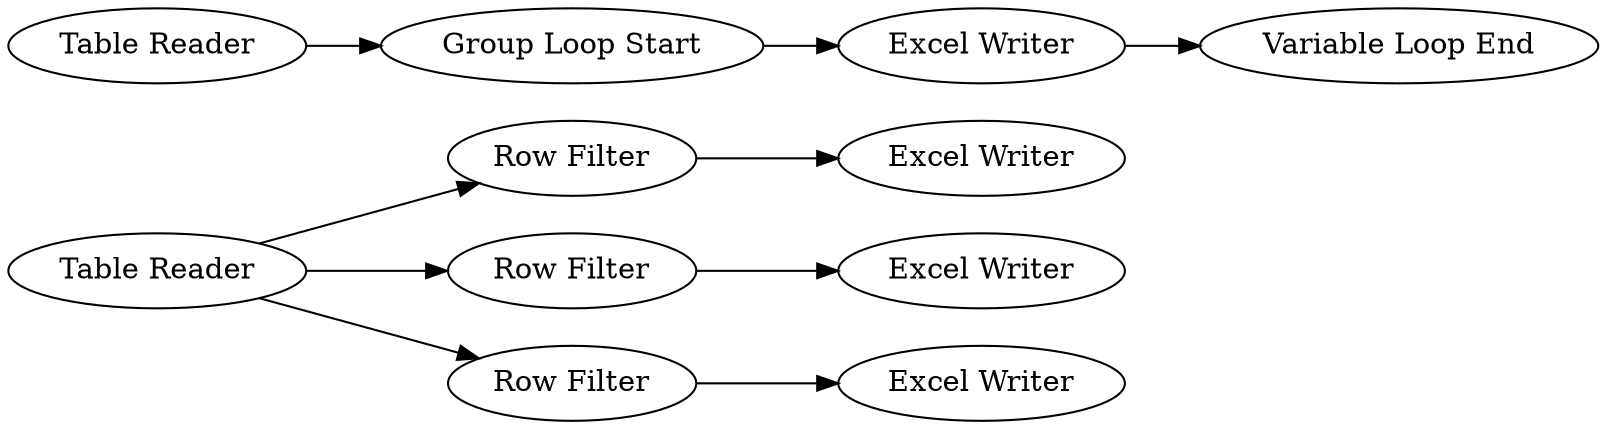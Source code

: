 digraph {
	33 -> 34
	17 -> 28
	37 -> 36
	41 -> 39
	33 -> 41
	31 -> 17
	33 -> 37
	34 -> 32
	28 -> 29
	34 [label="Row Filter"]
	29 [label="Variable Loop End"]
	41 [label="Row Filter"]
	28 [label="Excel Writer"]
	31 [label="Table Reader"]
	36 [label="Excel Writer"]
	39 [label="Excel Writer"]
	33 [label="Table Reader"]
	17 [label="Group Loop Start"]
	32 [label="Excel Writer"]
	37 [label="Row Filter"]
	rankdir=LR
}
